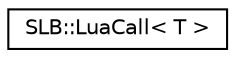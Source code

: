 digraph "Graphical Class Hierarchy"
{
  edge [fontname="Helvetica",fontsize="10",labelfontname="Helvetica",labelfontsize="10"];
  node [fontname="Helvetica",fontsize="10",shape=record];
  rankdir="LR";
  Node1 [label="SLB::LuaCall\< T \>",height=0.2,width=0.4,color="black", fillcolor="white", style="filled",URL="$structSLB_1_1LuaCall.html"];
}
